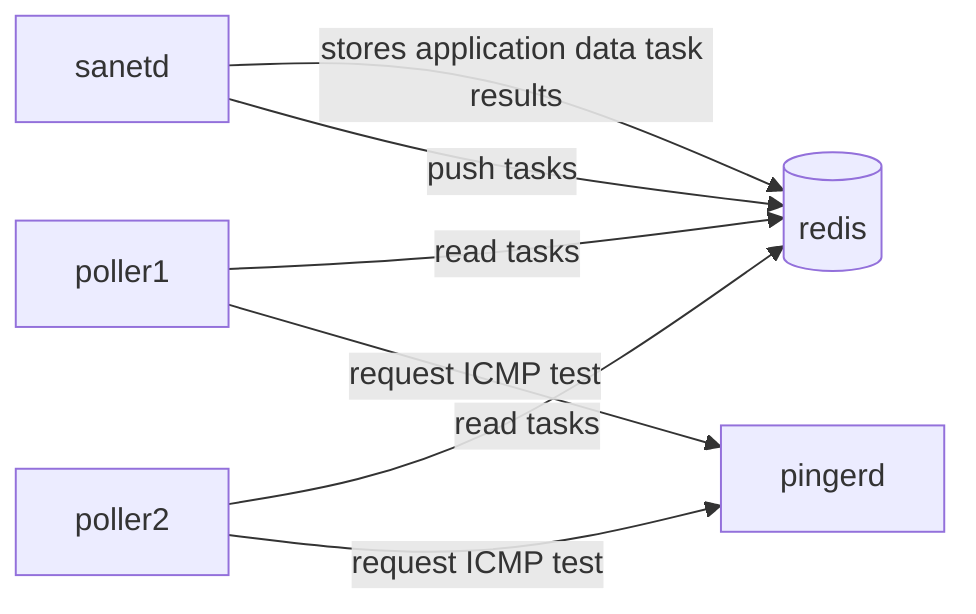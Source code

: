 flowchart LR
A[sanetd]
B[(redis)]
C[poller1]
D[poller2]
E[pingerd]

A -- stores application data task results --> B
A -- push tasks --> B
D -- read tasks --> B
C -- read tasks --> B
C & D -- request ICMP test --> E